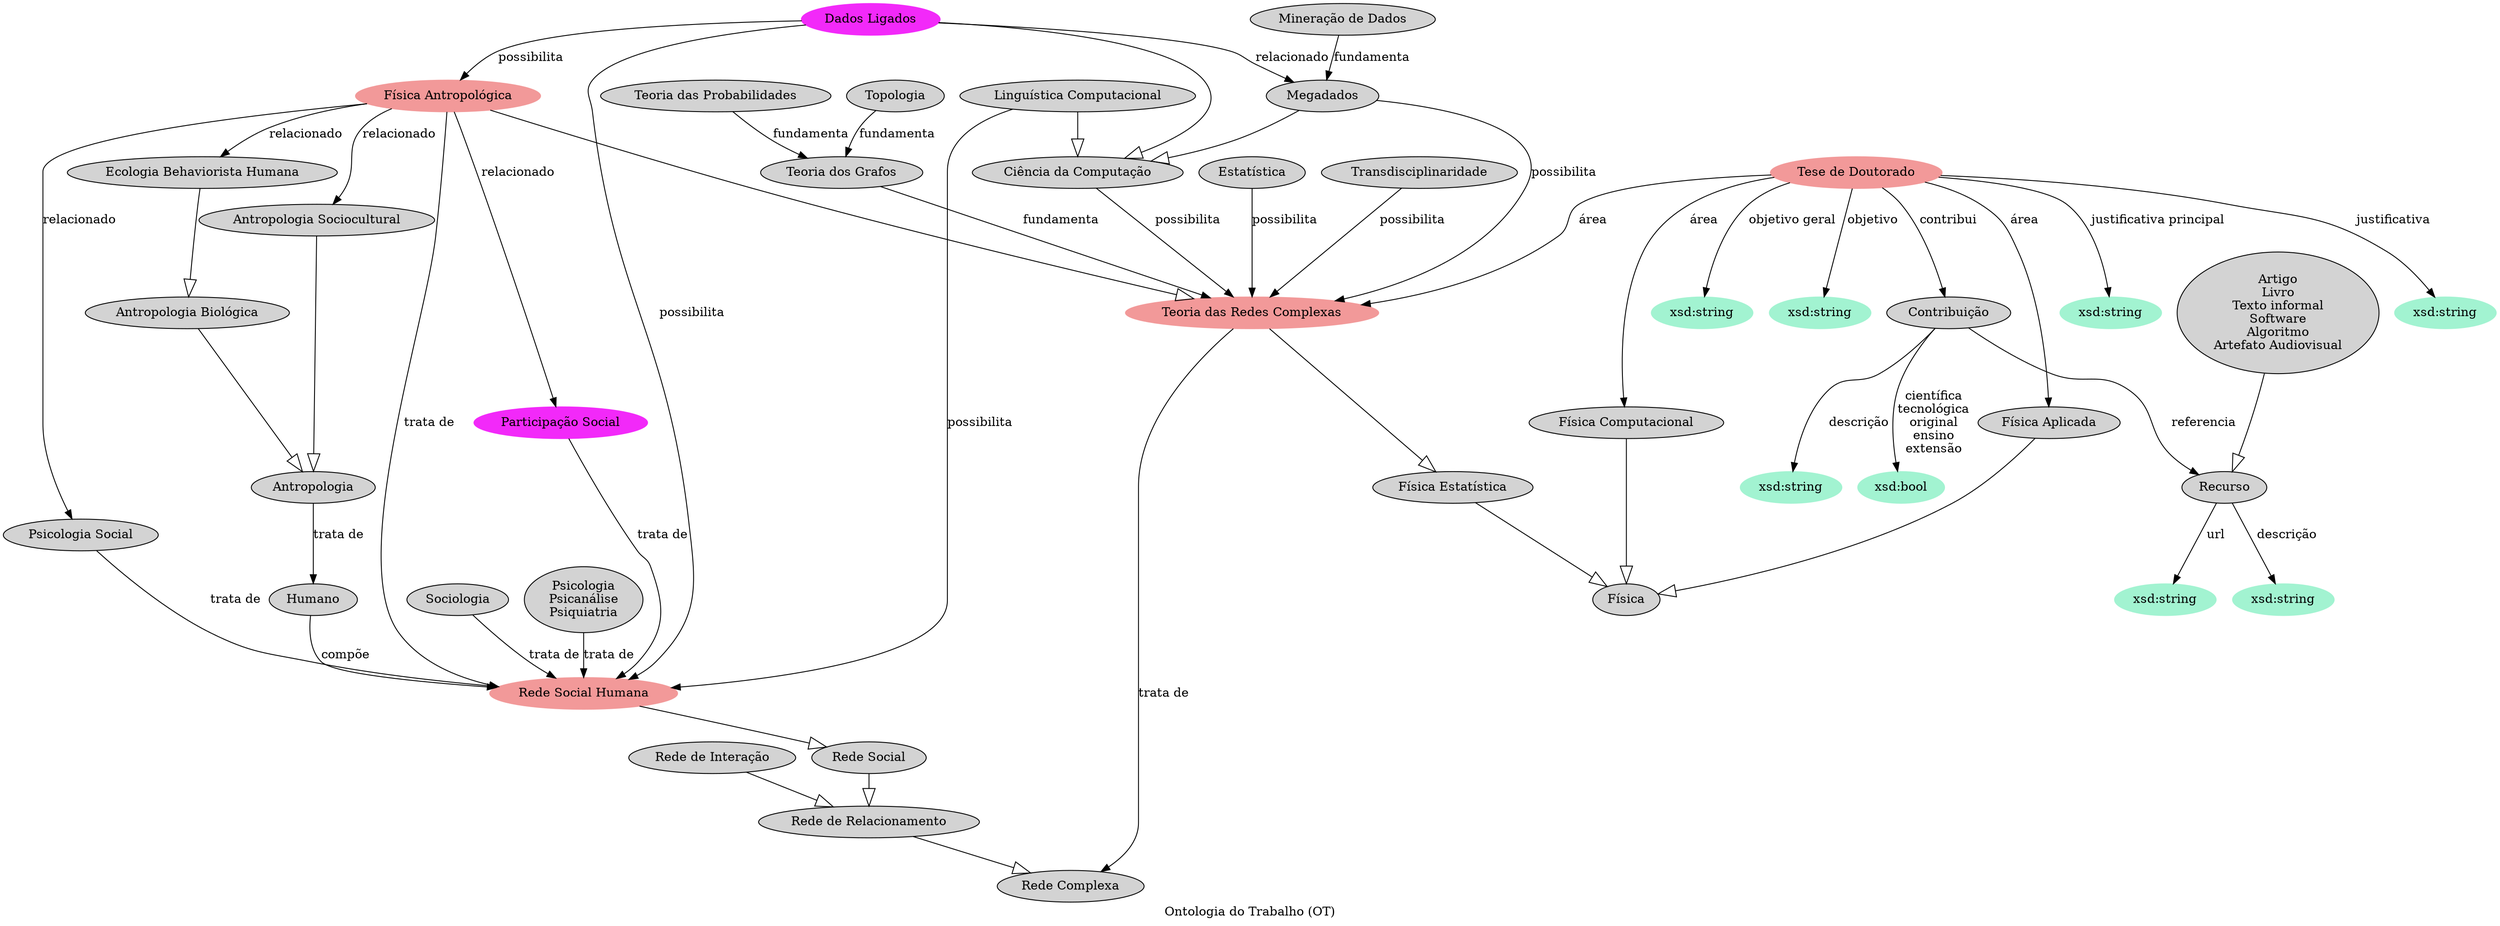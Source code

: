 digraph  {
	graph [label="Ontologia do Trabalho (OT)"];
	node [label="\N"];
	Física	 [style=filled];
	"Física Estatística"	 [style=filled];
	"Física Estatística" -> Física	 [arrowhead=empty,
		arrowsize=2];
	"Teoria das Redes Complexas"	 [color="#F29999",
		style=filled];
	"Teoria das Redes Complexas" -> "Física Estatística"	 [arrowhead=empty,
		arrowsize=2];
	"Rede Complexa"	 [style=filled];
	"Teoria das Redes Complexas" -> "Rede Complexa"	 [label="trata de"];
	"Teoria dos Grafos"	 [style=filled];
	"Teoria dos Grafos" -> "Teoria das Redes Complexas"	 [label=fundamenta];
	"Teoria das Probabilidades"	 [style=filled];
	"Teoria das Probabilidades" -> "Teoria dos Grafos"	 [label=fundamenta];
	Topologia	 [style=filled];
	Topologia -> "Teoria dos Grafos"	 [label=fundamenta];
	Megadados	 [style=filled];
	Megadados -> "Teoria das Redes Complexas"	 [label=possibilita];
	"Ciência da Computação"	 [style=filled];
	Megadados -> "Ciência da Computação"	 [arrowhead=empty,
		arrowsize=2];
	Estatística	 [style=filled];
	Estatística -> "Teoria das Redes Complexas"	 [label=possibilita];
	"Ciência da Computação" -> "Teoria das Redes Complexas"	 [label=possibilita];
	"Mineração de Dados"	 [style=filled];
	"Mineração de Dados" -> Megadados	 [label=fundamenta];
	Transdisciplinaridade	 [style=filled];
	Transdisciplinaridade -> "Teoria das Redes Complexas"	 [label=possibilita];
	"Rede de Relacionamento"	 [style=filled];
	"Rede de Relacionamento" -> "Rede Complexa"	 [arrowhead=empty,
		arrowsize=2];
	"Rede de Interação"	 [style=filled];
	"Rede de Interação" -> "Rede de Relacionamento"	 [arrowhead=empty,
		arrowsize=2];
	"Rede Social"	 [style=filled];
	"Rede Social" -> "Rede de Relacionamento"	 [arrowhead=empty,
		arrowsize=2];
	"Rede Social Humana"	 [color="#F29999",
		style=filled];
	"Rede Social Humana" -> "Rede Social"	 [arrowhead=empty,
		arrowsize=2];
	Antropologia	 [style=filled];
	Humano	 [style=filled];
	Antropologia -> Humano	 [label="trata de"];
	"Antropologia Biológica"	 [style=filled];
	"Antropologia Biológica" -> Antropologia	 [arrowhead=empty,
		arrowsize=2];
	"Ecologia Behaviorista Humana"	 [style=filled];
	"Ecologia Behaviorista Humana" -> "Antropologia Biológica"	 [arrowhead=empty,
		arrowsize=2];
	"Antropologia Sociocultural"	 [style=filled];
	"Antropologia Sociocultural" -> Antropologia	 [arrowhead=empty,
		arrowsize=2];
	Humano -> "Rede Social Humana"	 [label=compõe];
	"Física Antropológica"	 [color="#F29999",
		style=filled];
	"Física Antropológica" -> "Teoria das Redes Complexas"	 [arrowhead=empty,
		arrowsize=2];
	"Física Antropológica" -> "Rede Social Humana"	 [label="trata de"];
	"Física Antropológica" -> "Ecologia Behaviorista Humana"	 [label=relacionado];
	"Física Antropológica" -> "Antropologia Sociocultural"	 [label=relacionado];
	"Participação Social"	 [color="#F229F9",
		style=filled];
	"Física Antropológica" -> "Participação Social"	 [label=relacionado];
	"Psicologia Social"	 [style=filled];
	"Física Antropológica" -> "Psicologia Social"	 [label=relacionado];
	Sociologia	 [style=filled];
	Sociologia -> "Rede Social Humana"	 [label="trata de"];
	"Participação Social" -> "Rede Social Humana"	 [label="trata de"];
	"Psicologia Social" -> "Rede Social Humana"	 [label="trata de"];
	"Psicologia
Psicanálise
Psiquiatria"	 [style=filled];
	"Psicologia
Psicanálise
Psiquiatria" -> "Rede Social Humana"	 [label="trata de"];
	"Dados Ligados"	 [color="#F229F9",
		style=filled];
	"Dados Ligados" -> Megadados	 [label=relacionado];
	"Dados Ligados" -> "Ciência da Computação"	 [arrowhead=empty,
		arrowsize=2];
	"Dados Ligados" -> "Rede Social Humana"	 [label=possibilita];
	"Dados Ligados" -> "Física Antropológica"	 [label=possibilita];
	"Linguística Computacional"	 [style=filled];
	"Linguística Computacional" -> "Ciência da Computação"	 [arrowhead=empty,
		arrowsize=2];
	"Linguística Computacional" -> "Rede Social Humana"	 [label=possibilita];
	"Tese de Doutorado"	 [color="#F29999",
		style=filled];
	"Tese de Doutorado" -> "Teoria das Redes Complexas"	 [label=área];
	"Física Aplicada"	 [style=filled];
	"Tese de Doutorado" -> "Física Aplicada"	 [label=área];
	"Física Computacional"	 [style=filled];
	"Tese de Doutorado" -> "Física Computacional"	 [label=área];
	Contribuição	 [style=filled];
	"Tese de Doutorado" -> Contribuição	 [label=contribui];
	8	 [color="#A2F3D1",
		label="xsd:string",
		style=filled];
	"Tese de Doutorado" -> 8	 [label="justificativa principal"];
	9	 [color="#A2F3D1",
		label="xsd:string",
		style=filled];
	"Tese de Doutorado" -> 9	 [label=justificativa];
	10	 [color="#A2F3D1",
		label="xsd:string",
		style=filled];
	"Tese de Doutorado" -> 10	 [label="objetivo geral"];
	11	 [color="#A2F3D1",
		label="xsd:string",
		style=filled];
	"Tese de Doutorado" -> 11	 [label=objetivo];
	"Física Aplicada" -> Física	 [arrowhead=empty,
		arrowsize=2];
	"Física Computacional" -> Física	 [arrowhead=empty,
		arrowsize=2];
	Recurso	 [style=filled];
	Contribuição -> Recurso	 [label=referencia];
	12	 [color="#A2F3D1",
		label="xsd:bool",
		style=filled];
	Contribuição -> 12	 [label="científica
tecnológica
original
ensino
extensão"];
	13	 [color="#A2F3D1",
		label="xsd:string",
		style=filled];
	Contribuição -> 13	 [label=descrição];
	14	 [color="#A2F3D1",
		label="xsd:string",
		style=filled];
	Recurso -> 14	 [label=descrição];
	15	 [color="#A2F3D1",
		label="xsd:string",
		style=filled];
	Recurso -> 15	 [label=url];
	"Artigo
Livro
Texto informal
Software
Algoritmo
Artefato Audiovisual"	 [style=filled];
	"Artigo
Livro
Texto informal
Software
Algoritmo
Artefato Audiovisual" -> Recurso	 [arrowhead=empty,
		arrowsize=2];
}
